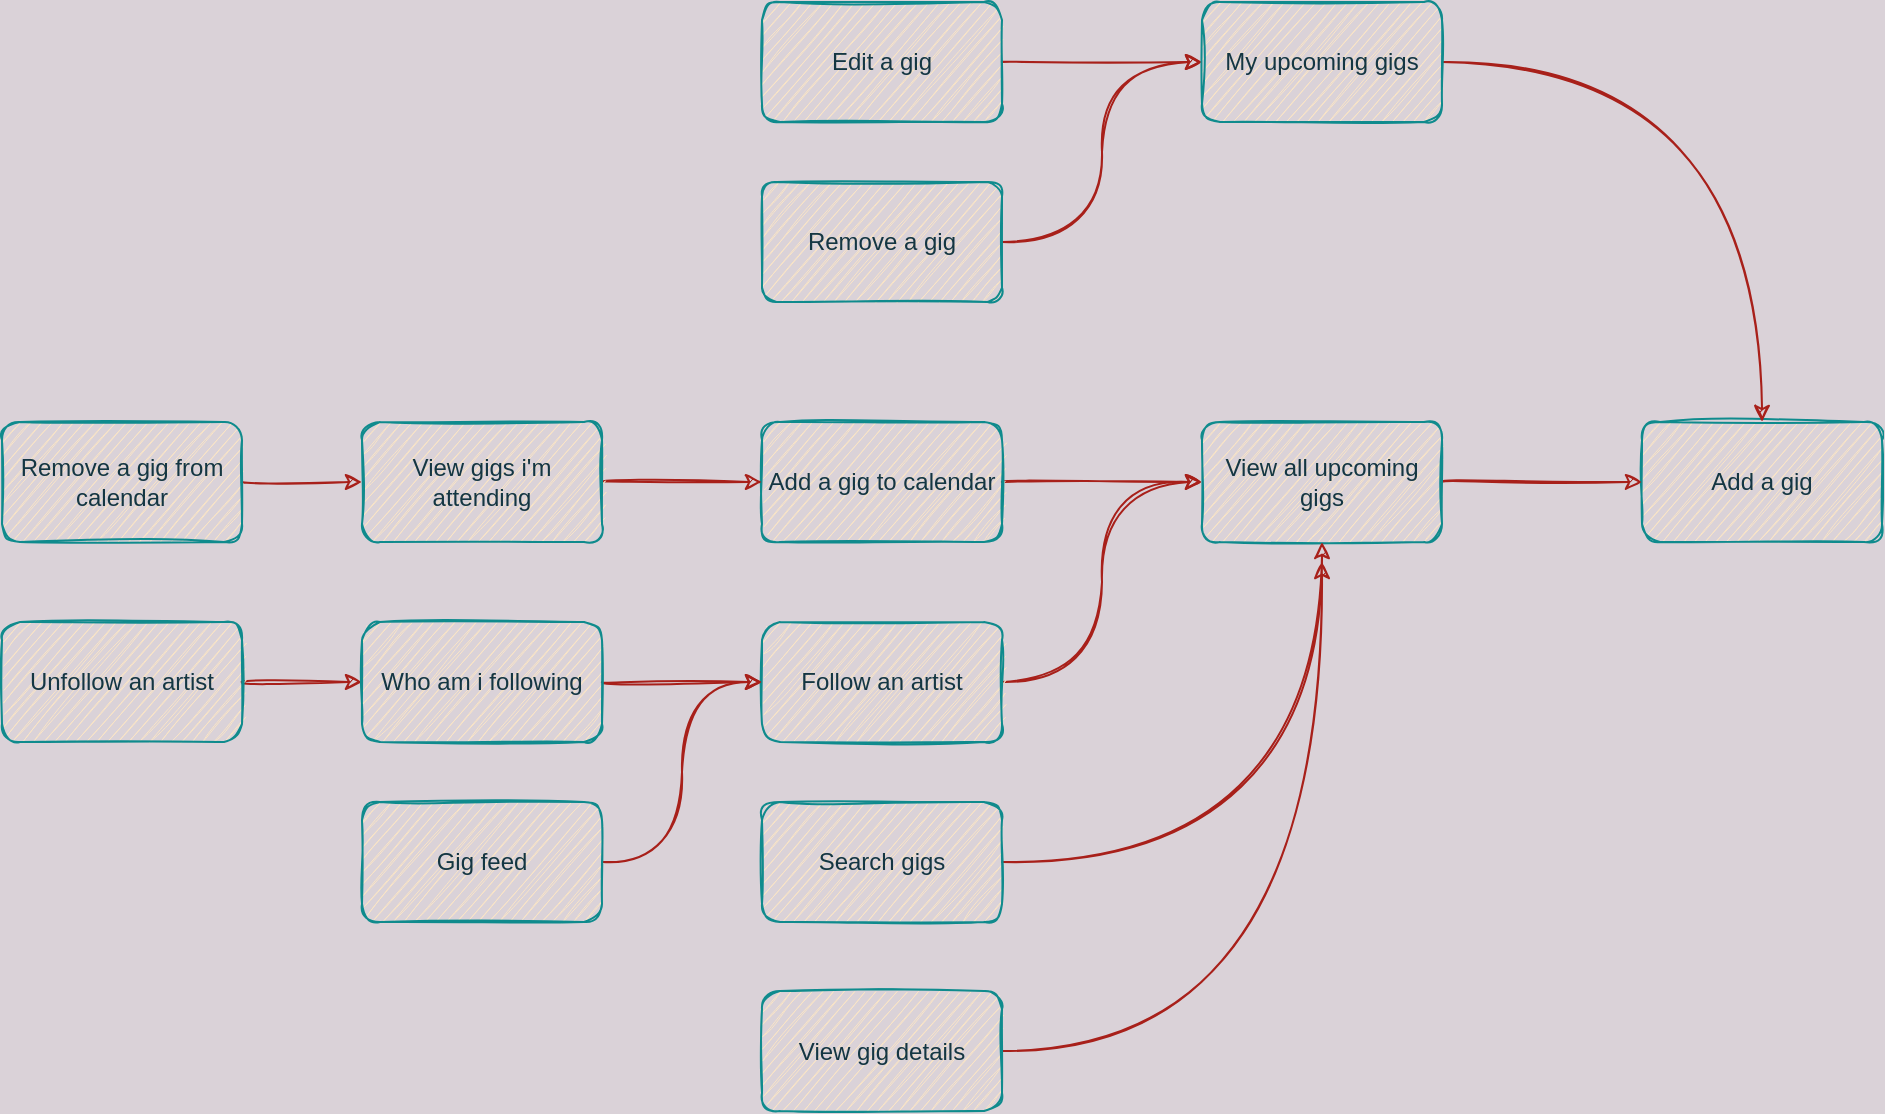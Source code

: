 <mxfile version="13.10.0" type="embed">
    <diagram id="vK_wk12hMwim_Xy8CHRM" name="Page-1">
        <mxGraphModel dx="1731" dy="622" grid="1" gridSize="10" guides="1" tooltips="1" connect="1" arrows="1" fold="1" page="1" pageScale="1" pageWidth="827" pageHeight="1169" background="#DAD2D8" math="0" shadow="0">
            <root>
                <mxCell id="0"/>
                <mxCell id="1" parent="0"/>
                <mxCell id="2" value="Add a gig" style="whiteSpace=wrap;html=1;fillColor=#FAE5C7;strokeColor=#0F8B8D;fontColor=#143642;sketch=1;rounded=1;" vertex="1" parent="1">
                    <mxGeometry x="320" y="240" width="120" height="60" as="geometry"/>
                </mxCell>
                <mxCell id="31" style="edgeStyle=orthogonalEdgeStyle;orthogonalLoop=1;jettySize=auto;html=1;entryX=0;entryY=0.5;entryDx=0;entryDy=0;strokeColor=#A8201A;fontColor=#143642;labelBackgroundColor=#DAD2D8;sketch=1;curved=1;" edge="1" parent="1" source="3" target="8">
                    <mxGeometry relative="1" as="geometry"/>
                </mxCell>
                <mxCell id="3" value="Edit a gig" style="whiteSpace=wrap;html=1;fillColor=#FAE5C7;strokeColor=#0F8B8D;fontColor=#143642;sketch=1;rounded=1;" vertex="1" parent="1">
                    <mxGeometry x="-120" y="30" width="120" height="60" as="geometry"/>
                </mxCell>
                <mxCell id="32" style="edgeStyle=orthogonalEdgeStyle;orthogonalLoop=1;jettySize=auto;html=1;entryX=0;entryY=0.5;entryDx=0;entryDy=0;strokeColor=#A8201A;fontColor=#143642;labelBackgroundColor=#DAD2D8;sketch=1;curved=1;" edge="1" parent="1" source="4" target="8">
                    <mxGeometry relative="1" as="geometry"/>
                </mxCell>
                <mxCell id="4" value="Remove a gig" style="whiteSpace=wrap;html=1;arcSize=12;fillColor=#FAE5C7;strokeColor=#0F8B8D;fontColor=#143642;sketch=1;rounded=1;" vertex="1" parent="1">
                    <mxGeometry x="-120" y="120" width="120" height="60" as="geometry"/>
                </mxCell>
                <mxCell id="25" style="edgeStyle=orthogonalEdgeStyle;orthogonalLoop=1;jettySize=auto;html=1;entryX=0;entryY=0.5;entryDx=0;entryDy=0;strokeColor=#A8201A;fontColor=#143642;labelBackgroundColor=#DAD2D8;sketch=1;curved=1;" edge="1" parent="1" source="5" target="2">
                    <mxGeometry relative="1" as="geometry"/>
                </mxCell>
                <mxCell id="5" value="View all upcoming gigs" style="whiteSpace=wrap;html=1;fillColor=#FAE5C7;strokeColor=#0F8B8D;fontColor=#143642;sketch=1;rounded=1;" vertex="1" parent="1">
                    <mxGeometry x="100" y="240" width="120" height="60" as="geometry"/>
                </mxCell>
                <mxCell id="40" style="edgeStyle=orthogonalEdgeStyle;orthogonalLoop=1;jettySize=auto;html=1;entryX=0.5;entryY=1;entryDx=0;entryDy=0;strokeColor=#A8201A;fontColor=#143642;labelBackgroundColor=#DAD2D8;sketch=1;curved=1;" edge="1" parent="1" source="6" target="5">
                    <mxGeometry relative="1" as="geometry"/>
                </mxCell>
                <mxCell id="6" value="Search gigs" style="whiteSpace=wrap;html=1;fillColor=#FAE5C7;strokeColor=#0F8B8D;fontColor=#143642;sketch=1;rounded=1;" vertex="1" parent="1">
                    <mxGeometry x="-120" y="430" width="120" height="60" as="geometry"/>
                </mxCell>
                <mxCell id="41" style="edgeStyle=orthogonalEdgeStyle;orthogonalLoop=1;jettySize=auto;html=1;strokeColor=#A8201A;fontColor=#143642;labelBackgroundColor=#DAD2D8;sketch=1;curved=1;" edge="1" parent="1" source="7">
                    <mxGeometry relative="1" as="geometry">
                        <mxPoint x="160" y="310" as="targetPoint"/>
                    </mxGeometry>
                </mxCell>
                <mxCell id="7" value="View gig details" style="whiteSpace=wrap;html=1;fillColor=#FAE5C7;strokeColor=#0F8B8D;fontColor=#143642;sketch=1;rounded=1;" vertex="1" parent="1">
                    <mxGeometry x="-120" y="524.5" width="120" height="60" as="geometry"/>
                </mxCell>
                <mxCell id="27" style="edgeStyle=orthogonalEdgeStyle;orthogonalLoop=1;jettySize=auto;html=1;strokeColor=#A8201A;fontColor=#143642;labelBackgroundColor=#DAD2D8;sketch=1;curved=1;" edge="1" parent="1" source="8">
                    <mxGeometry relative="1" as="geometry">
                        <mxPoint x="380" y="240" as="targetPoint"/>
                    </mxGeometry>
                </mxCell>
                <mxCell id="8" value="My upcoming gigs" style="whiteSpace=wrap;html=1;fillColor=#FAE5C7;strokeColor=#0F8B8D;fontColor=#143642;sketch=1;rounded=1;" vertex="1" parent="1">
                    <mxGeometry x="100" y="30" width="120" height="60" as="geometry"/>
                </mxCell>
                <mxCell id="33" style="edgeStyle=orthogonalEdgeStyle;orthogonalLoop=1;jettySize=auto;html=1;strokeColor=#A8201A;fontColor=#143642;labelBackgroundColor=#DAD2D8;sketch=1;curved=1;" edge="1" parent="1" source="9" target="5">
                    <mxGeometry relative="1" as="geometry"/>
                </mxCell>
                <mxCell id="9" value="Add a gig to calendar" style="whiteSpace=wrap;html=1;fillColor=#FAE5C7;strokeColor=#0F8B8D;fontColor=#143642;sketch=1;rounded=1;" vertex="1" parent="1">
                    <mxGeometry x="-120" y="240" width="120" height="60" as="geometry"/>
                </mxCell>
                <mxCell id="34" style="edgeStyle=orthogonalEdgeStyle;orthogonalLoop=1;jettySize=auto;html=1;entryX=0;entryY=0.5;entryDx=0;entryDy=0;strokeColor=#A8201A;fontColor=#143642;labelBackgroundColor=#DAD2D8;sketch=1;curved=1;" edge="1" parent="1" source="10" target="11">
                    <mxGeometry relative="1" as="geometry"/>
                </mxCell>
                <mxCell id="10" value="Remove a gig from calendar" style="whiteSpace=wrap;html=1;fillColor=#FAE5C7;strokeColor=#0F8B8D;fontColor=#143642;sketch=1;rounded=1;" vertex="1" parent="1">
                    <mxGeometry x="-500" y="240" width="120" height="60" as="geometry"/>
                </mxCell>
                <mxCell id="28" style="edgeStyle=orthogonalEdgeStyle;orthogonalLoop=1;jettySize=auto;html=1;entryX=0;entryY=0.5;entryDx=0;entryDy=0;strokeColor=#A8201A;fontColor=#143642;labelBackgroundColor=#DAD2D8;sketch=1;curved=1;" edge="1" parent="1" source="11" target="9">
                    <mxGeometry relative="1" as="geometry"/>
                </mxCell>
                <mxCell id="11" value="View gigs i'm attending" style="whiteSpace=wrap;html=1;fillColor=#FAE5C7;strokeColor=#0F8B8D;fontColor=#143642;sketch=1;rounded=1;" vertex="1" parent="1">
                    <mxGeometry x="-320" y="240" width="120" height="60" as="geometry"/>
                </mxCell>
                <mxCell id="35" style="edgeStyle=orthogonalEdgeStyle;orthogonalLoop=1;jettySize=auto;html=1;entryX=0;entryY=0.5;entryDx=0;entryDy=0;strokeColor=#A8201A;fontColor=#143642;labelBackgroundColor=#DAD2D8;sketch=1;curved=1;" edge="1" parent="1" source="12" target="5">
                    <mxGeometry relative="1" as="geometry"/>
                </mxCell>
                <mxCell id="12" value="Follow an artist" style="whiteSpace=wrap;html=1;fillColor=#FAE5C7;strokeColor=#0F8B8D;fontColor=#143642;sketch=1;rounded=1;" vertex="1" parent="1">
                    <mxGeometry x="-120" y="340" width="120" height="60" as="geometry"/>
                </mxCell>
                <mxCell id="38" style="edgeStyle=orthogonalEdgeStyle;orthogonalLoop=1;jettySize=auto;html=1;entryX=0;entryY=0.5;entryDx=0;entryDy=0;strokeColor=#A8201A;fontColor=#143642;labelBackgroundColor=#DAD2D8;sketch=1;curved=1;" edge="1" parent="1" source="13" target="14">
                    <mxGeometry relative="1" as="geometry"/>
                </mxCell>
                <mxCell id="13" value="Unfollow an artist" style="whiteSpace=wrap;html=1;fillColor=#FAE5C7;strokeColor=#0F8B8D;fontColor=#143642;sketch=1;rounded=1;" vertex="1" parent="1">
                    <mxGeometry x="-500" y="340" width="120" height="60" as="geometry"/>
                </mxCell>
                <mxCell id="37" style="edgeStyle=orthogonalEdgeStyle;orthogonalLoop=1;jettySize=auto;html=1;entryX=0;entryY=0.5;entryDx=0;entryDy=0;strokeColor=#A8201A;fontColor=#143642;labelBackgroundColor=#DAD2D8;sketch=1;curved=1;" edge="1" parent="1" source="14" target="12">
                    <mxGeometry relative="1" as="geometry"/>
                </mxCell>
                <mxCell id="14" value="Who am i following" style="whiteSpace=wrap;html=1;fillColor=#FAE5C7;strokeColor=#0F8B8D;fontColor=#143642;sketch=1;rounded=1;" vertex="1" parent="1">
                    <mxGeometry x="-320" y="340" width="120" height="60" as="geometry"/>
                </mxCell>
                <mxCell id="39" style="edgeStyle=orthogonalEdgeStyle;orthogonalLoop=1;jettySize=auto;html=1;entryX=0;entryY=0.5;entryDx=0;entryDy=0;strokeColor=#A8201A;fontColor=#143642;labelBackgroundColor=#DAD2D8;sketch=1;curved=1;" edge="1" parent="1" source="15" target="12">
                    <mxGeometry relative="1" as="geometry"/>
                </mxCell>
                <mxCell id="15" value="Gig feed" style="whiteSpace=wrap;html=1;fillColor=#FAE5C7;strokeColor=#0F8B8D;fontColor=#143642;sketch=1;rounded=1;" vertex="1" parent="1">
                    <mxGeometry x="-320" y="430" width="120" height="60" as="geometry"/>
                </mxCell>
            </root>
        </mxGraphModel>
    </diagram>
</mxfile>